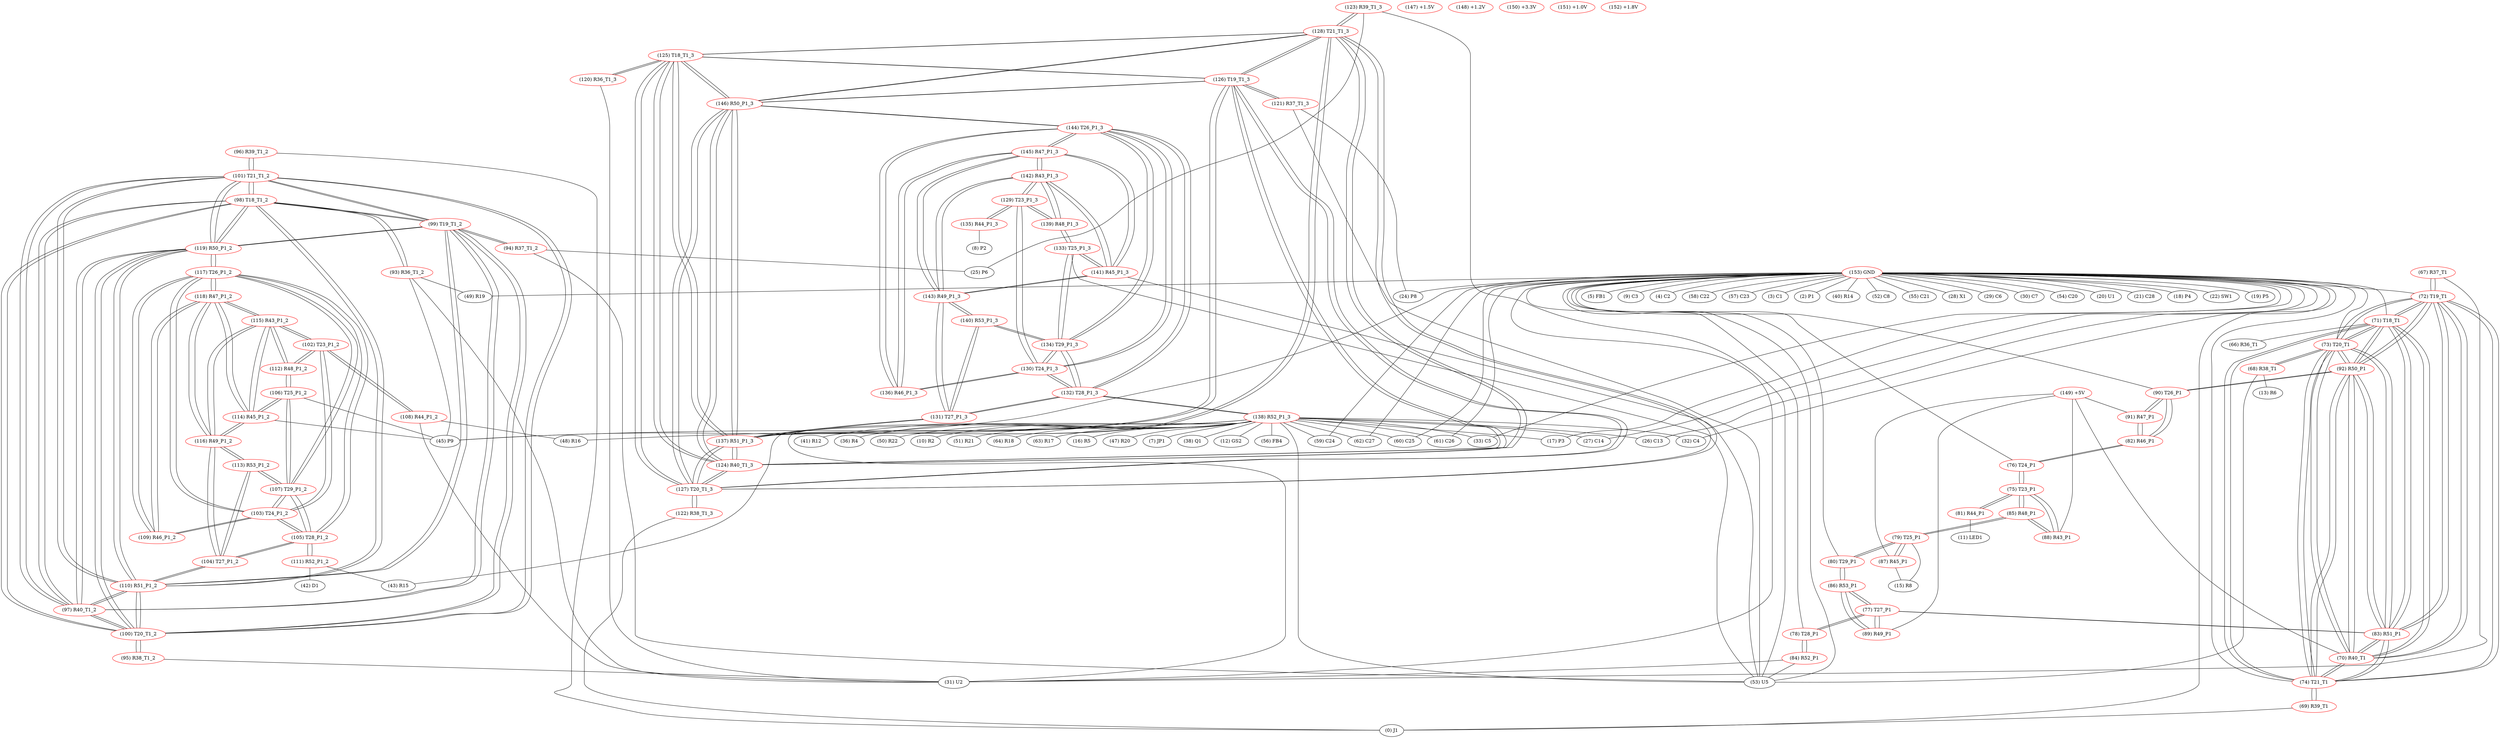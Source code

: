 graph {
	67 [label="(67) R37_T1" color=red]
	31 [label="(31) U2"]
	72 [label="(72) T19_T1"]
	68 [label="(68) R38_T1" color=red]
	13 [label="(13) R6"]
	53 [label="(53) U5"]
	73 [label="(73) T20_T1"]
	69 [label="(69) R39_T1" color=red]
	0 [label="(0) J1"]
	74 [label="(74) T21_T1"]
	70 [label="(70) R40_T1" color=red]
	83 [label="(83) R51_P1"]
	92 [label="(92) R50_P1"]
	71 [label="(71) T18_T1"]
	74 [label="(74) T21_T1"]
	73 [label="(73) T20_T1"]
	72 [label="(72) T19_T1"]
	71 [label="(71) T18_T1" color=red]
	66 [label="(66) R36_T1"]
	83 [label="(83) R51_P1"]
	92 [label="(92) R50_P1"]
	74 [label="(74) T21_T1"]
	73 [label="(73) T20_T1"]
	72 [label="(72) T19_T1"]
	70 [label="(70) R40_T1"]
	72 [label="(72) T19_T1" color=red]
	67 [label="(67) R37_T1"]
	83 [label="(83) R51_P1"]
	92 [label="(92) R50_P1"]
	71 [label="(71) T18_T1"]
	74 [label="(74) T21_T1"]
	73 [label="(73) T20_T1"]
	70 [label="(70) R40_T1"]
	73 [label="(73) T20_T1" color=red]
	68 [label="(68) R38_T1"]
	83 [label="(83) R51_P1"]
	92 [label="(92) R50_P1"]
	71 [label="(71) T18_T1"]
	74 [label="(74) T21_T1"]
	72 [label="(72) T19_T1"]
	70 [label="(70) R40_T1"]
	74 [label="(74) T21_T1" color=red]
	69 [label="(69) R39_T1"]
	83 [label="(83) R51_P1"]
	92 [label="(92) R50_P1"]
	71 [label="(71) T18_T1"]
	73 [label="(73) T20_T1"]
	72 [label="(72) T19_T1"]
	70 [label="(70) R40_T1"]
	75 [label="(75) T23_P1" color=red]
	85 [label="(85) R48_P1"]
	88 [label="(88) R43_P1"]
	76 [label="(76) T24_P1"]
	81 [label="(81) R44_P1"]
	76 [label="(76) T24_P1" color=red]
	82 [label="(82) R46_P1"]
	75 [label="(75) T23_P1"]
	77 [label="(77) T27_P1" color=red]
	83 [label="(83) R51_P1"]
	78 [label="(78) T28_P1"]
	86 [label="(86) R53_P1"]
	89 [label="(89) R49_P1"]
	78 [label="(78) T28_P1" color=red]
	84 [label="(84) R52_P1"]
	77 [label="(77) T27_P1"]
	79 [label="(79) T25_P1" color=red]
	80 [label="(80) T29_P1"]
	85 [label="(85) R48_P1"]
	87 [label="(87) R45_P1"]
	15 [label="(15) R8"]
	80 [label="(80) T29_P1" color=red]
	79 [label="(79) T25_P1"]
	86 [label="(86) R53_P1"]
	81 [label="(81) R44_P1" color=red]
	11 [label="(11) LED1"]
	75 [label="(75) T23_P1"]
	82 [label="(82) R46_P1" color=red]
	90 [label="(90) T26_P1"]
	91 [label="(91) R47_P1"]
	76 [label="(76) T24_P1"]
	83 [label="(83) R51_P1" color=red]
	77 [label="(77) T27_P1"]
	92 [label="(92) R50_P1"]
	71 [label="(71) T18_T1"]
	74 [label="(74) T21_T1"]
	73 [label="(73) T20_T1"]
	72 [label="(72) T19_T1"]
	70 [label="(70) R40_T1"]
	84 [label="(84) R52_P1" color=red]
	53 [label="(53) U5"]
	31 [label="(31) U2"]
	78 [label="(78) T28_P1"]
	85 [label="(85) R48_P1" color=red]
	79 [label="(79) T25_P1"]
	75 [label="(75) T23_P1"]
	88 [label="(88) R43_P1"]
	86 [label="(86) R53_P1" color=red]
	80 [label="(80) T29_P1"]
	77 [label="(77) T27_P1"]
	89 [label="(89) R49_P1"]
	87 [label="(87) R45_P1" color=red]
	79 [label="(79) T25_P1"]
	15 [label="(15) R8"]
	88 [label="(88) R43_P1" color=red]
	85 [label="(85) R48_P1"]
	75 [label="(75) T23_P1"]
	89 [label="(89) R49_P1" color=red]
	77 [label="(77) T27_P1"]
	86 [label="(86) R53_P1"]
	90 [label="(90) T26_P1" color=red]
	92 [label="(92) R50_P1"]
	82 [label="(82) R46_P1"]
	91 [label="(91) R47_P1"]
	91 [label="(91) R47_P1" color=red]
	90 [label="(90) T26_P1"]
	82 [label="(82) R46_P1"]
	92 [label="(92) R50_P1" color=red]
	90 [label="(90) T26_P1"]
	83 [label="(83) R51_P1"]
	71 [label="(71) T18_T1"]
	74 [label="(74) T21_T1"]
	73 [label="(73) T20_T1"]
	72 [label="(72) T19_T1"]
	70 [label="(70) R40_T1"]
	93 [label="(93) R36_T1_2" color=red]
	49 [label="(49) R19"]
	31 [label="(31) U2"]
	45 [label="(45) P9"]
	98 [label="(98) T18_T1_2"]
	94 [label="(94) R37_T1_2" color=red]
	53 [label="(53) U5"]
	25 [label="(25) P6"]
	99 [label="(99) T19_T1_2"]
	95 [label="(95) R38_T1_2" color=red]
	31 [label="(31) U2"]
	100 [label="(100) T20_T1_2"]
	96 [label="(96) R39_T1_2" color=red]
	0 [label="(0) J1"]
	101 [label="(101) T21_T1_2"]
	97 [label="(97) R40_T1_2" color=red]
	110 [label="(110) R51_P1_2"]
	119 [label="(119) R50_P1_2"]
	98 [label="(98) T18_T1_2"]
	101 [label="(101) T21_T1_2"]
	100 [label="(100) T20_T1_2"]
	99 [label="(99) T19_T1_2"]
	98 [label="(98) T18_T1_2" color=red]
	100 [label="(100) T20_T1_2"]
	99 [label="(99) T19_T1_2"]
	101 [label="(101) T21_T1_2"]
	93 [label="(93) R36_T1_2"]
	110 [label="(110) R51_P1_2"]
	119 [label="(119) R50_P1_2"]
	97 [label="(97) R40_T1_2"]
	99 [label="(99) T19_T1_2" color=red]
	100 [label="(100) T20_T1_2"]
	98 [label="(98) T18_T1_2"]
	101 [label="(101) T21_T1_2"]
	94 [label="(94) R37_T1_2"]
	110 [label="(110) R51_P1_2"]
	119 [label="(119) R50_P1_2"]
	97 [label="(97) R40_T1_2"]
	100 [label="(100) T20_T1_2" color=red]
	99 [label="(99) T19_T1_2"]
	98 [label="(98) T18_T1_2"]
	101 [label="(101) T21_T1_2"]
	95 [label="(95) R38_T1_2"]
	110 [label="(110) R51_P1_2"]
	119 [label="(119) R50_P1_2"]
	97 [label="(97) R40_T1_2"]
	101 [label="(101) T21_T1_2" color=red]
	100 [label="(100) T20_T1_2"]
	99 [label="(99) T19_T1_2"]
	98 [label="(98) T18_T1_2"]
	96 [label="(96) R39_T1_2"]
	110 [label="(110) R51_P1_2"]
	119 [label="(119) R50_P1_2"]
	97 [label="(97) R40_T1_2"]
	102 [label="(102) T23_P1_2" color=red]
	112 [label="(112) R48_P1_2"]
	115 [label="(115) R43_P1_2"]
	103 [label="(103) T24_P1_2"]
	108 [label="(108) R44_P1_2"]
	103 [label="(103) T24_P1_2" color=red]
	117 [label="(117) T26_P1_2"]
	107 [label="(107) T29_P1_2"]
	105 [label="(105) T28_P1_2"]
	109 [label="(109) R46_P1_2"]
	102 [label="(102) T23_P1_2"]
	104 [label="(104) T27_P1_2" color=red]
	110 [label="(110) R51_P1_2"]
	105 [label="(105) T28_P1_2"]
	113 [label="(113) R53_P1_2"]
	116 [label="(116) R49_P1_2"]
	105 [label="(105) T28_P1_2" color=red]
	117 [label="(117) T26_P1_2"]
	103 [label="(103) T24_P1_2"]
	107 [label="(107) T29_P1_2"]
	111 [label="(111) R52_P1_2"]
	104 [label="(104) T27_P1_2"]
	106 [label="(106) T25_P1_2" color=red]
	107 [label="(107) T29_P1_2"]
	112 [label="(112) R48_P1_2"]
	114 [label="(114) R45_P1_2"]
	45 [label="(45) P9"]
	107 [label="(107) T29_P1_2" color=red]
	117 [label="(117) T26_P1_2"]
	103 [label="(103) T24_P1_2"]
	105 [label="(105) T28_P1_2"]
	106 [label="(106) T25_P1_2"]
	113 [label="(113) R53_P1_2"]
	108 [label="(108) R44_P1_2" color=red]
	31 [label="(31) U2"]
	48 [label="(48) R16"]
	102 [label="(102) T23_P1_2"]
	109 [label="(109) R46_P1_2" color=red]
	117 [label="(117) T26_P1_2"]
	118 [label="(118) R47_P1_2"]
	103 [label="(103) T24_P1_2"]
	110 [label="(110) R51_P1_2" color=red]
	104 [label="(104) T27_P1_2"]
	119 [label="(119) R50_P1_2"]
	98 [label="(98) T18_T1_2"]
	101 [label="(101) T21_T1_2"]
	100 [label="(100) T20_T1_2"]
	99 [label="(99) T19_T1_2"]
	97 [label="(97) R40_T1_2"]
	111 [label="(111) R52_P1_2" color=red]
	43 [label="(43) R15"]
	42 [label="(42) D1"]
	105 [label="(105) T28_P1_2"]
	112 [label="(112) R48_P1_2" color=red]
	106 [label="(106) T25_P1_2"]
	102 [label="(102) T23_P1_2"]
	115 [label="(115) R43_P1_2"]
	113 [label="(113) R53_P1_2" color=red]
	107 [label="(107) T29_P1_2"]
	104 [label="(104) T27_P1_2"]
	116 [label="(116) R49_P1_2"]
	114 [label="(114) R45_P1_2" color=red]
	118 [label="(118) R47_P1_2"]
	115 [label="(115) R43_P1_2"]
	116 [label="(116) R49_P1_2"]
	106 [label="(106) T25_P1_2"]
	45 [label="(45) P9"]
	115 [label="(115) R43_P1_2" color=red]
	112 [label="(112) R48_P1_2"]
	102 [label="(102) T23_P1_2"]
	118 [label="(118) R47_P1_2"]
	114 [label="(114) R45_P1_2"]
	116 [label="(116) R49_P1_2"]
	116 [label="(116) R49_P1_2" color=red]
	118 [label="(118) R47_P1_2"]
	114 [label="(114) R45_P1_2"]
	115 [label="(115) R43_P1_2"]
	104 [label="(104) T27_P1_2"]
	113 [label="(113) R53_P1_2"]
	117 [label="(117) T26_P1_2" color=red]
	119 [label="(119) R50_P1_2"]
	103 [label="(103) T24_P1_2"]
	107 [label="(107) T29_P1_2"]
	105 [label="(105) T28_P1_2"]
	109 [label="(109) R46_P1_2"]
	118 [label="(118) R47_P1_2"]
	118 [label="(118) R47_P1_2" color=red]
	114 [label="(114) R45_P1_2"]
	115 [label="(115) R43_P1_2"]
	116 [label="(116) R49_P1_2"]
	117 [label="(117) T26_P1_2"]
	109 [label="(109) R46_P1_2"]
	119 [label="(119) R50_P1_2" color=red]
	117 [label="(117) T26_P1_2"]
	110 [label="(110) R51_P1_2"]
	98 [label="(98) T18_T1_2"]
	101 [label="(101) T21_T1_2"]
	100 [label="(100) T20_T1_2"]
	99 [label="(99) T19_T1_2"]
	97 [label="(97) R40_T1_2"]
	120 [label="(120) R36_T1_3" color=red]
	31 [label="(31) U2"]
	125 [label="(125) T18_T1_3"]
	121 [label="(121) R37_T1_3" color=red]
	24 [label="(24) P8"]
	53 [label="(53) U5"]
	126 [label="(126) T19_T1_3"]
	122 [label="(122) R38_T1_3" color=red]
	0 [label="(0) J1"]
	127 [label="(127) T20_T1_3"]
	123 [label="(123) R39_T1_3" color=red]
	25 [label="(25) P6"]
	53 [label="(53) U5"]
	128 [label="(128) T21_T1_3"]
	124 [label="(124) R40_T1_3" color=red]
	137 [label="(137) R51_P1_3"]
	146 [label="(146) R50_P1_3"]
	125 [label="(125) T18_T1_3"]
	128 [label="(128) T21_T1_3"]
	127 [label="(127) T20_T1_3"]
	126 [label="(126) T19_T1_3"]
	125 [label="(125) T18_T1_3" color=red]
	127 [label="(127) T20_T1_3"]
	126 [label="(126) T19_T1_3"]
	128 [label="(128) T21_T1_3"]
	120 [label="(120) R36_T1_3"]
	137 [label="(137) R51_P1_3"]
	146 [label="(146) R50_P1_3"]
	124 [label="(124) R40_T1_3"]
	126 [label="(126) T19_T1_3" color=red]
	127 [label="(127) T20_T1_3"]
	125 [label="(125) T18_T1_3"]
	128 [label="(128) T21_T1_3"]
	121 [label="(121) R37_T1_3"]
	137 [label="(137) R51_P1_3"]
	146 [label="(146) R50_P1_3"]
	124 [label="(124) R40_T1_3"]
	127 [label="(127) T20_T1_3" color=red]
	126 [label="(126) T19_T1_3"]
	125 [label="(125) T18_T1_3"]
	128 [label="(128) T21_T1_3"]
	122 [label="(122) R38_T1_3"]
	137 [label="(137) R51_P1_3"]
	146 [label="(146) R50_P1_3"]
	124 [label="(124) R40_T1_3"]
	128 [label="(128) T21_T1_3" color=red]
	127 [label="(127) T20_T1_3"]
	126 [label="(126) T19_T1_3"]
	125 [label="(125) T18_T1_3"]
	123 [label="(123) R39_T1_3"]
	137 [label="(137) R51_P1_3"]
	146 [label="(146) R50_P1_3"]
	124 [label="(124) R40_T1_3"]
	129 [label="(129) T23_P1_3" color=red]
	139 [label="(139) R48_P1_3"]
	142 [label="(142) R43_P1_3"]
	130 [label="(130) T24_P1_3"]
	135 [label="(135) R44_P1_3"]
	130 [label="(130) T24_P1_3" color=red]
	144 [label="(144) T26_P1_3"]
	134 [label="(134) T29_P1_3"]
	132 [label="(132) T28_P1_3"]
	136 [label="(136) R46_P1_3"]
	129 [label="(129) T23_P1_3"]
	131 [label="(131) T27_P1_3" color=red]
	137 [label="(137) R51_P1_3"]
	132 [label="(132) T28_P1_3"]
	140 [label="(140) R53_P1_3"]
	143 [label="(143) R49_P1_3"]
	132 [label="(132) T28_P1_3" color=red]
	144 [label="(144) T26_P1_3"]
	130 [label="(130) T24_P1_3"]
	134 [label="(134) T29_P1_3"]
	138 [label="(138) R52_P1_3"]
	131 [label="(131) T27_P1_3"]
	133 [label="(133) T25_P1_3" color=red]
	134 [label="(134) T29_P1_3"]
	139 [label="(139) R48_P1_3"]
	141 [label="(141) R45_P1_3"]
	53 [label="(53) U5"]
	134 [label="(134) T29_P1_3" color=red]
	144 [label="(144) T26_P1_3"]
	130 [label="(130) T24_P1_3"]
	132 [label="(132) T28_P1_3"]
	133 [label="(133) T25_P1_3"]
	140 [label="(140) R53_P1_3"]
	135 [label="(135) R44_P1_3" color=red]
	8 [label="(8) P2"]
	129 [label="(129) T23_P1_3"]
	136 [label="(136) R46_P1_3" color=red]
	144 [label="(144) T26_P1_3"]
	145 [label="(145) R47_P1_3"]
	130 [label="(130) T24_P1_3"]
	137 [label="(137) R51_P1_3" color=red]
	131 [label="(131) T27_P1_3"]
	146 [label="(146) R50_P1_3"]
	125 [label="(125) T18_T1_3"]
	128 [label="(128) T21_T1_3"]
	127 [label="(127) T20_T1_3"]
	126 [label="(126) T19_T1_3"]
	124 [label="(124) R40_T1_3"]
	138 [label="(138) R52_P1_3" color=red]
	50 [label="(50) R22"]
	10 [label="(10) R2"]
	51 [label="(51) R21"]
	53 [label="(53) U5"]
	59 [label="(59) C24"]
	62 [label="(62) C27"]
	64 [label="(64) R18"]
	63 [label="(63) R17"]
	60 [label="(60) C25"]
	16 [label="(16) R5"]
	61 [label="(61) C26"]
	31 [label="(31) U2"]
	33 [label="(33) C5"]
	43 [label="(43) R15"]
	17 [label="(17) P3"]
	47 [label="(47) R20"]
	7 [label="(7) JP1"]
	27 [label="(27) C14"]
	45 [label="(45) P9"]
	26 [label="(26) C13"]
	48 [label="(48) R16"]
	38 [label="(38) Q1"]
	12 [label="(12) GS2"]
	56 [label="(56) FB4"]
	41 [label="(41) R12"]
	36 [label="(36) R4"]
	32 [label="(32) C4"]
	132 [label="(132) T28_P1_3"]
	139 [label="(139) R48_P1_3" color=red]
	133 [label="(133) T25_P1_3"]
	129 [label="(129) T23_P1_3"]
	142 [label="(142) R43_P1_3"]
	140 [label="(140) R53_P1_3" color=red]
	134 [label="(134) T29_P1_3"]
	131 [label="(131) T27_P1_3"]
	143 [label="(143) R49_P1_3"]
	141 [label="(141) R45_P1_3" color=red]
	145 [label="(145) R47_P1_3"]
	142 [label="(142) R43_P1_3"]
	143 [label="(143) R49_P1_3"]
	133 [label="(133) T25_P1_3"]
	53 [label="(53) U5"]
	142 [label="(142) R43_P1_3" color=red]
	139 [label="(139) R48_P1_3"]
	129 [label="(129) T23_P1_3"]
	145 [label="(145) R47_P1_3"]
	141 [label="(141) R45_P1_3"]
	143 [label="(143) R49_P1_3"]
	143 [label="(143) R49_P1_3" color=red]
	145 [label="(145) R47_P1_3"]
	141 [label="(141) R45_P1_3"]
	142 [label="(142) R43_P1_3"]
	131 [label="(131) T27_P1_3"]
	140 [label="(140) R53_P1_3"]
	144 [label="(144) T26_P1_3" color=red]
	146 [label="(146) R50_P1_3"]
	130 [label="(130) T24_P1_3"]
	134 [label="(134) T29_P1_3"]
	132 [label="(132) T28_P1_3"]
	136 [label="(136) R46_P1_3"]
	145 [label="(145) R47_P1_3"]
	145 [label="(145) R47_P1_3" color=red]
	141 [label="(141) R45_P1_3"]
	142 [label="(142) R43_P1_3"]
	143 [label="(143) R49_P1_3"]
	144 [label="(144) T26_P1_3"]
	136 [label="(136) R46_P1_3"]
	146 [label="(146) R50_P1_3" color=red]
	144 [label="(144) T26_P1_3"]
	137 [label="(137) R51_P1_3"]
	125 [label="(125) T18_T1_3"]
	128 [label="(128) T21_T1_3"]
	127 [label="(127) T20_T1_3"]
	126 [label="(126) T19_T1_3"]
	124 [label="(124) R40_T1_3"]
	147 [label="(147) +1.5V" color=red]
	148 [label="(148) +1.2V" color=red]
	149 [label="(149) +5V" color=red]
	70 [label="(70) R40_T1"]
	91 [label="(91) R47_P1"]
	87 [label="(87) R45_P1"]
	88 [label="(88) R43_P1"]
	89 [label="(89) R49_P1"]
	150 [label="(150) +3.3V" color=red]
	151 [label="(151) +1.0V" color=red]
	152 [label="(152) +1.8V" color=red]
	153 [label="(153) GND" color=red]
	5 [label="(5) FB1"]
	9 [label="(9) C3"]
	0 [label="(0) J1"]
	4 [label="(4) C2"]
	58 [label="(58) C22"]
	57 [label="(57) C23"]
	3 [label="(3) C1"]
	2 [label="(2) P1"]
	17 [label="(17) P3"]
	62 [label="(62) C27"]
	61 [label="(61) C26"]
	40 [label="(40) R14"]
	32 [label="(32) C4"]
	33 [label="(33) C5"]
	53 [label="(53) U5"]
	59 [label="(59) C24"]
	49 [label="(49) R19"]
	52 [label="(52) C8"]
	45 [label="(45) P9"]
	55 [label="(55) C21"]
	28 [label="(28) X1"]
	60 [label="(60) C25"]
	29 [label="(29) C6"]
	30 [label="(30) C7"]
	54 [label="(54) C20"]
	27 [label="(27) C14"]
	26 [label="(26) C13"]
	31 [label="(31) U2"]
	20 [label="(20) U1"]
	24 [label="(24) P8"]
	21 [label="(21) C28"]
	18 [label="(18) P4"]
	22 [label="(22) SW1"]
	19 [label="(19) P5"]
	73 [label="(73) T20_T1"]
	72 [label="(72) T19_T1"]
	71 [label="(71) T18_T1"]
	74 [label="(74) T21_T1"]
	90 [label="(90) T26_P1"]
	76 [label="(76) T24_P1"]
	80 [label="(80) T29_P1"]
	78 [label="(78) T28_P1"]
	67 -- 31
	67 -- 72
	68 -- 13
	68 -- 53
	68 -- 73
	69 -- 0
	69 -- 74
	70 -- 83
	70 -- 92
	70 -- 71
	70 -- 74
	70 -- 73
	70 -- 72
	71 -- 66
	71 -- 83
	71 -- 92
	71 -- 74
	71 -- 73
	71 -- 72
	71 -- 70
	72 -- 67
	72 -- 83
	72 -- 92
	72 -- 71
	72 -- 74
	72 -- 73
	72 -- 70
	73 -- 68
	73 -- 83
	73 -- 92
	73 -- 71
	73 -- 74
	73 -- 72
	73 -- 70
	74 -- 69
	74 -- 83
	74 -- 92
	74 -- 71
	74 -- 73
	74 -- 72
	74 -- 70
	75 -- 85
	75 -- 88
	75 -- 76
	75 -- 81
	76 -- 82
	76 -- 75
	77 -- 83
	77 -- 78
	77 -- 86
	77 -- 89
	78 -- 84
	78 -- 77
	79 -- 80
	79 -- 85
	79 -- 87
	79 -- 15
	80 -- 79
	80 -- 86
	81 -- 11
	81 -- 75
	82 -- 90
	82 -- 91
	82 -- 76
	83 -- 77
	83 -- 92
	83 -- 71
	83 -- 74
	83 -- 73
	83 -- 72
	83 -- 70
	84 -- 53
	84 -- 31
	84 -- 78
	85 -- 79
	85 -- 75
	85 -- 88
	86 -- 80
	86 -- 77
	86 -- 89
	87 -- 79
	87 -- 15
	88 -- 85
	88 -- 75
	89 -- 77
	89 -- 86
	90 -- 92
	90 -- 82
	90 -- 91
	91 -- 90
	91 -- 82
	92 -- 90
	92 -- 83
	92 -- 71
	92 -- 74
	92 -- 73
	92 -- 72
	92 -- 70
	93 -- 49
	93 -- 31
	93 -- 45
	93 -- 98
	94 -- 53
	94 -- 25
	94 -- 99
	95 -- 31
	95 -- 100
	96 -- 0
	96 -- 101
	97 -- 110
	97 -- 119
	97 -- 98
	97 -- 101
	97 -- 100
	97 -- 99
	98 -- 100
	98 -- 99
	98 -- 101
	98 -- 93
	98 -- 110
	98 -- 119
	98 -- 97
	99 -- 100
	99 -- 98
	99 -- 101
	99 -- 94
	99 -- 110
	99 -- 119
	99 -- 97
	100 -- 99
	100 -- 98
	100 -- 101
	100 -- 95
	100 -- 110
	100 -- 119
	100 -- 97
	101 -- 100
	101 -- 99
	101 -- 98
	101 -- 96
	101 -- 110
	101 -- 119
	101 -- 97
	102 -- 112
	102 -- 115
	102 -- 103
	102 -- 108
	103 -- 117
	103 -- 107
	103 -- 105
	103 -- 109
	103 -- 102
	104 -- 110
	104 -- 105
	104 -- 113
	104 -- 116
	105 -- 117
	105 -- 103
	105 -- 107
	105 -- 111
	105 -- 104
	106 -- 107
	106 -- 112
	106 -- 114
	106 -- 45
	107 -- 117
	107 -- 103
	107 -- 105
	107 -- 106
	107 -- 113
	108 -- 31
	108 -- 48
	108 -- 102
	109 -- 117
	109 -- 118
	109 -- 103
	110 -- 104
	110 -- 119
	110 -- 98
	110 -- 101
	110 -- 100
	110 -- 99
	110 -- 97
	111 -- 43
	111 -- 42
	111 -- 105
	112 -- 106
	112 -- 102
	112 -- 115
	113 -- 107
	113 -- 104
	113 -- 116
	114 -- 118
	114 -- 115
	114 -- 116
	114 -- 106
	114 -- 45
	115 -- 112
	115 -- 102
	115 -- 118
	115 -- 114
	115 -- 116
	116 -- 118
	116 -- 114
	116 -- 115
	116 -- 104
	116 -- 113
	117 -- 119
	117 -- 103
	117 -- 107
	117 -- 105
	117 -- 109
	117 -- 118
	118 -- 114
	118 -- 115
	118 -- 116
	118 -- 117
	118 -- 109
	119 -- 117
	119 -- 110
	119 -- 98
	119 -- 101
	119 -- 100
	119 -- 99
	119 -- 97
	120 -- 31
	120 -- 125
	121 -- 24
	121 -- 53
	121 -- 126
	122 -- 0
	122 -- 127
	123 -- 25
	123 -- 53
	123 -- 128
	124 -- 137
	124 -- 146
	124 -- 125
	124 -- 128
	124 -- 127
	124 -- 126
	125 -- 127
	125 -- 126
	125 -- 128
	125 -- 120
	125 -- 137
	125 -- 146
	125 -- 124
	126 -- 127
	126 -- 125
	126 -- 128
	126 -- 121
	126 -- 137
	126 -- 146
	126 -- 124
	127 -- 126
	127 -- 125
	127 -- 128
	127 -- 122
	127 -- 137
	127 -- 146
	127 -- 124
	128 -- 127
	128 -- 126
	128 -- 125
	128 -- 123
	128 -- 137
	128 -- 146
	128 -- 124
	129 -- 139
	129 -- 142
	129 -- 130
	129 -- 135
	130 -- 144
	130 -- 134
	130 -- 132
	130 -- 136
	130 -- 129
	131 -- 137
	131 -- 132
	131 -- 140
	131 -- 143
	132 -- 144
	132 -- 130
	132 -- 134
	132 -- 138
	132 -- 131
	133 -- 134
	133 -- 139
	133 -- 141
	133 -- 53
	134 -- 144
	134 -- 130
	134 -- 132
	134 -- 133
	134 -- 140
	135 -- 8
	135 -- 129
	136 -- 144
	136 -- 145
	136 -- 130
	137 -- 131
	137 -- 146
	137 -- 125
	137 -- 128
	137 -- 127
	137 -- 126
	137 -- 124
	138 -- 50
	138 -- 10
	138 -- 51
	138 -- 53
	138 -- 59
	138 -- 62
	138 -- 64
	138 -- 63
	138 -- 60
	138 -- 16
	138 -- 61
	138 -- 31
	138 -- 33
	138 -- 43
	138 -- 17
	138 -- 47
	138 -- 7
	138 -- 27
	138 -- 45
	138 -- 26
	138 -- 48
	138 -- 38
	138 -- 12
	138 -- 56
	138 -- 41
	138 -- 36
	138 -- 32
	138 -- 132
	139 -- 133
	139 -- 129
	139 -- 142
	140 -- 134
	140 -- 131
	140 -- 143
	141 -- 145
	141 -- 142
	141 -- 143
	141 -- 133
	141 -- 53
	142 -- 139
	142 -- 129
	142 -- 145
	142 -- 141
	142 -- 143
	143 -- 145
	143 -- 141
	143 -- 142
	143 -- 131
	143 -- 140
	144 -- 146
	144 -- 130
	144 -- 134
	144 -- 132
	144 -- 136
	144 -- 145
	145 -- 141
	145 -- 142
	145 -- 143
	145 -- 144
	145 -- 136
	146 -- 144
	146 -- 137
	146 -- 125
	146 -- 128
	146 -- 127
	146 -- 126
	146 -- 124
	149 -- 70
	149 -- 91
	149 -- 87
	149 -- 88
	149 -- 89
	153 -- 5
	153 -- 9
	153 -- 0
	153 -- 4
	153 -- 58
	153 -- 57
	153 -- 3
	153 -- 2
	153 -- 17
	153 -- 62
	153 -- 61
	153 -- 40
	153 -- 32
	153 -- 33
	153 -- 53
	153 -- 59
	153 -- 49
	153 -- 52
	153 -- 45
	153 -- 55
	153 -- 28
	153 -- 60
	153 -- 29
	153 -- 30
	153 -- 54
	153 -- 27
	153 -- 26
	153 -- 31
	153 -- 20
	153 -- 24
	153 -- 21
	153 -- 18
	153 -- 22
	153 -- 19
	153 -- 73
	153 -- 72
	153 -- 71
	153 -- 74
	153 -- 90
	153 -- 76
	153 -- 80
	153 -- 78
}